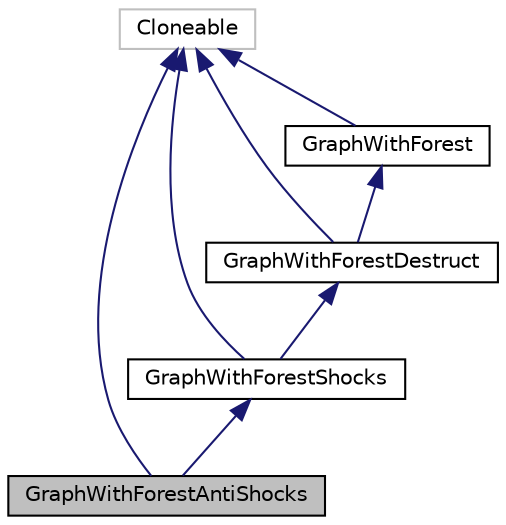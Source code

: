 digraph "GraphWithForestAntiShocks"
{
 // INTERACTIVE_SVG=YES
  bgcolor="transparent";
  edge [fontname="Helvetica",fontsize="10",labelfontname="Helvetica",labelfontsize="10"];
  node [fontname="Helvetica",fontsize="10",shape=record];
  Node0 [label="GraphWithForestAntiShocks",height=0.2,width=0.4,color="black", fillcolor="grey75", style="filled", fontcolor="black"];
  Node1 -> Node0 [dir="back",color="midnightblue",fontsize="10",style="solid",fontname="Helvetica"];
  Node1 [label="GraphWithForestShocks",height=0.2,width=0.4,color="black",URL="$de/d80/classumontreal_1_1ssj_1_1networks_1_1staticreliability_1_1GraphWithForestShocks.html",tooltip="Implements forest for the destructive schema with shocks. "];
  Node2 -> Node1 [dir="back",color="midnightblue",fontsize="10",style="solid",fontname="Helvetica"];
  Node2 [label="GraphWithForestDestruct",height=0.2,width=0.4,color="black",URL="$dc/d4d/classumontreal_1_1ssj_1_1networks_1_1staticreliability_1_1GraphWithForestDestruct.html",tooltip="Implements forest for the destructive schema. "];
  Node3 -> Node2 [dir="back",color="midnightblue",fontsize="10",style="solid",fontname="Helvetica"];
  Node3 [label="GraphWithForest",height=0.2,width=0.4,color="black",URL="$d9/dde/classumontreal_1_1ssj_1_1networks_1_1staticreliability_1_1GraphWithForest.html",tooltip="This class implements forest and trees. "];
  Node4 -> Node3 [dir="back",color="midnightblue",fontsize="10",style="solid",fontname="Helvetica"];
  Node4 [label="Cloneable",height=0.2,width=0.4,color="grey75"];
  Node4 -> Node2 [dir="back",color="midnightblue",fontsize="10",style="solid",fontname="Helvetica"];
  Node4 -> Node1 [dir="back",color="midnightblue",fontsize="10",style="solid",fontname="Helvetica"];
  Node4 -> Node0 [dir="back",color="midnightblue",fontsize="10",style="solid",fontname="Helvetica"];
}
